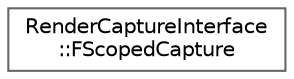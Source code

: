 digraph "Graphical Class Hierarchy"
{
 // INTERACTIVE_SVG=YES
 // LATEX_PDF_SIZE
  bgcolor="transparent";
  edge [fontname=Helvetica,fontsize=10,labelfontname=Helvetica,labelfontsize=10];
  node [fontname=Helvetica,fontsize=10,shape=box,height=0.2,width=0.4];
  rankdir="LR";
  Node0 [id="Node000000",label="RenderCaptureInterface\l::FScopedCapture",height=0.2,width=0.4,color="grey40", fillcolor="white", style="filled",URL="$dc/d75/classRenderCaptureInterface_1_1FScopedCapture.html",tooltip="Helper for capturing within a scope."];
}
